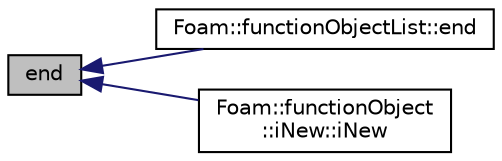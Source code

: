digraph "end"
{
  bgcolor="transparent";
  edge [fontname="Helvetica",fontsize="10",labelfontname="Helvetica",labelfontsize="10"];
  node [fontname="Helvetica",fontsize="10",shape=record];
  rankdir="LR";
  Node1 [label="end",height=0.2,width=0.4,color="black", fillcolor="grey75", style="filled", fontcolor="black"];
  Node1 -> Node2 [dir="back",color="midnightblue",fontsize="10",style="solid",fontname="Helvetica"];
  Node2 [label="Foam::functionObjectList::end",height=0.2,width=0.4,color="black",URL="$a00882.html#af545ab12986d2fe462f1013c3bafb5f3",tooltip="Called when Time::run() determines that the time-loop exits. "];
  Node1 -> Node3 [dir="back",color="midnightblue",fontsize="10",style="solid",fontname="Helvetica"];
  Node3 [label="Foam::functionObject\l::iNew::iNew",height=0.2,width=0.4,color="black",URL="$a01082.html#af4d182d25bff0a6059f5e82e55810282"];
}

